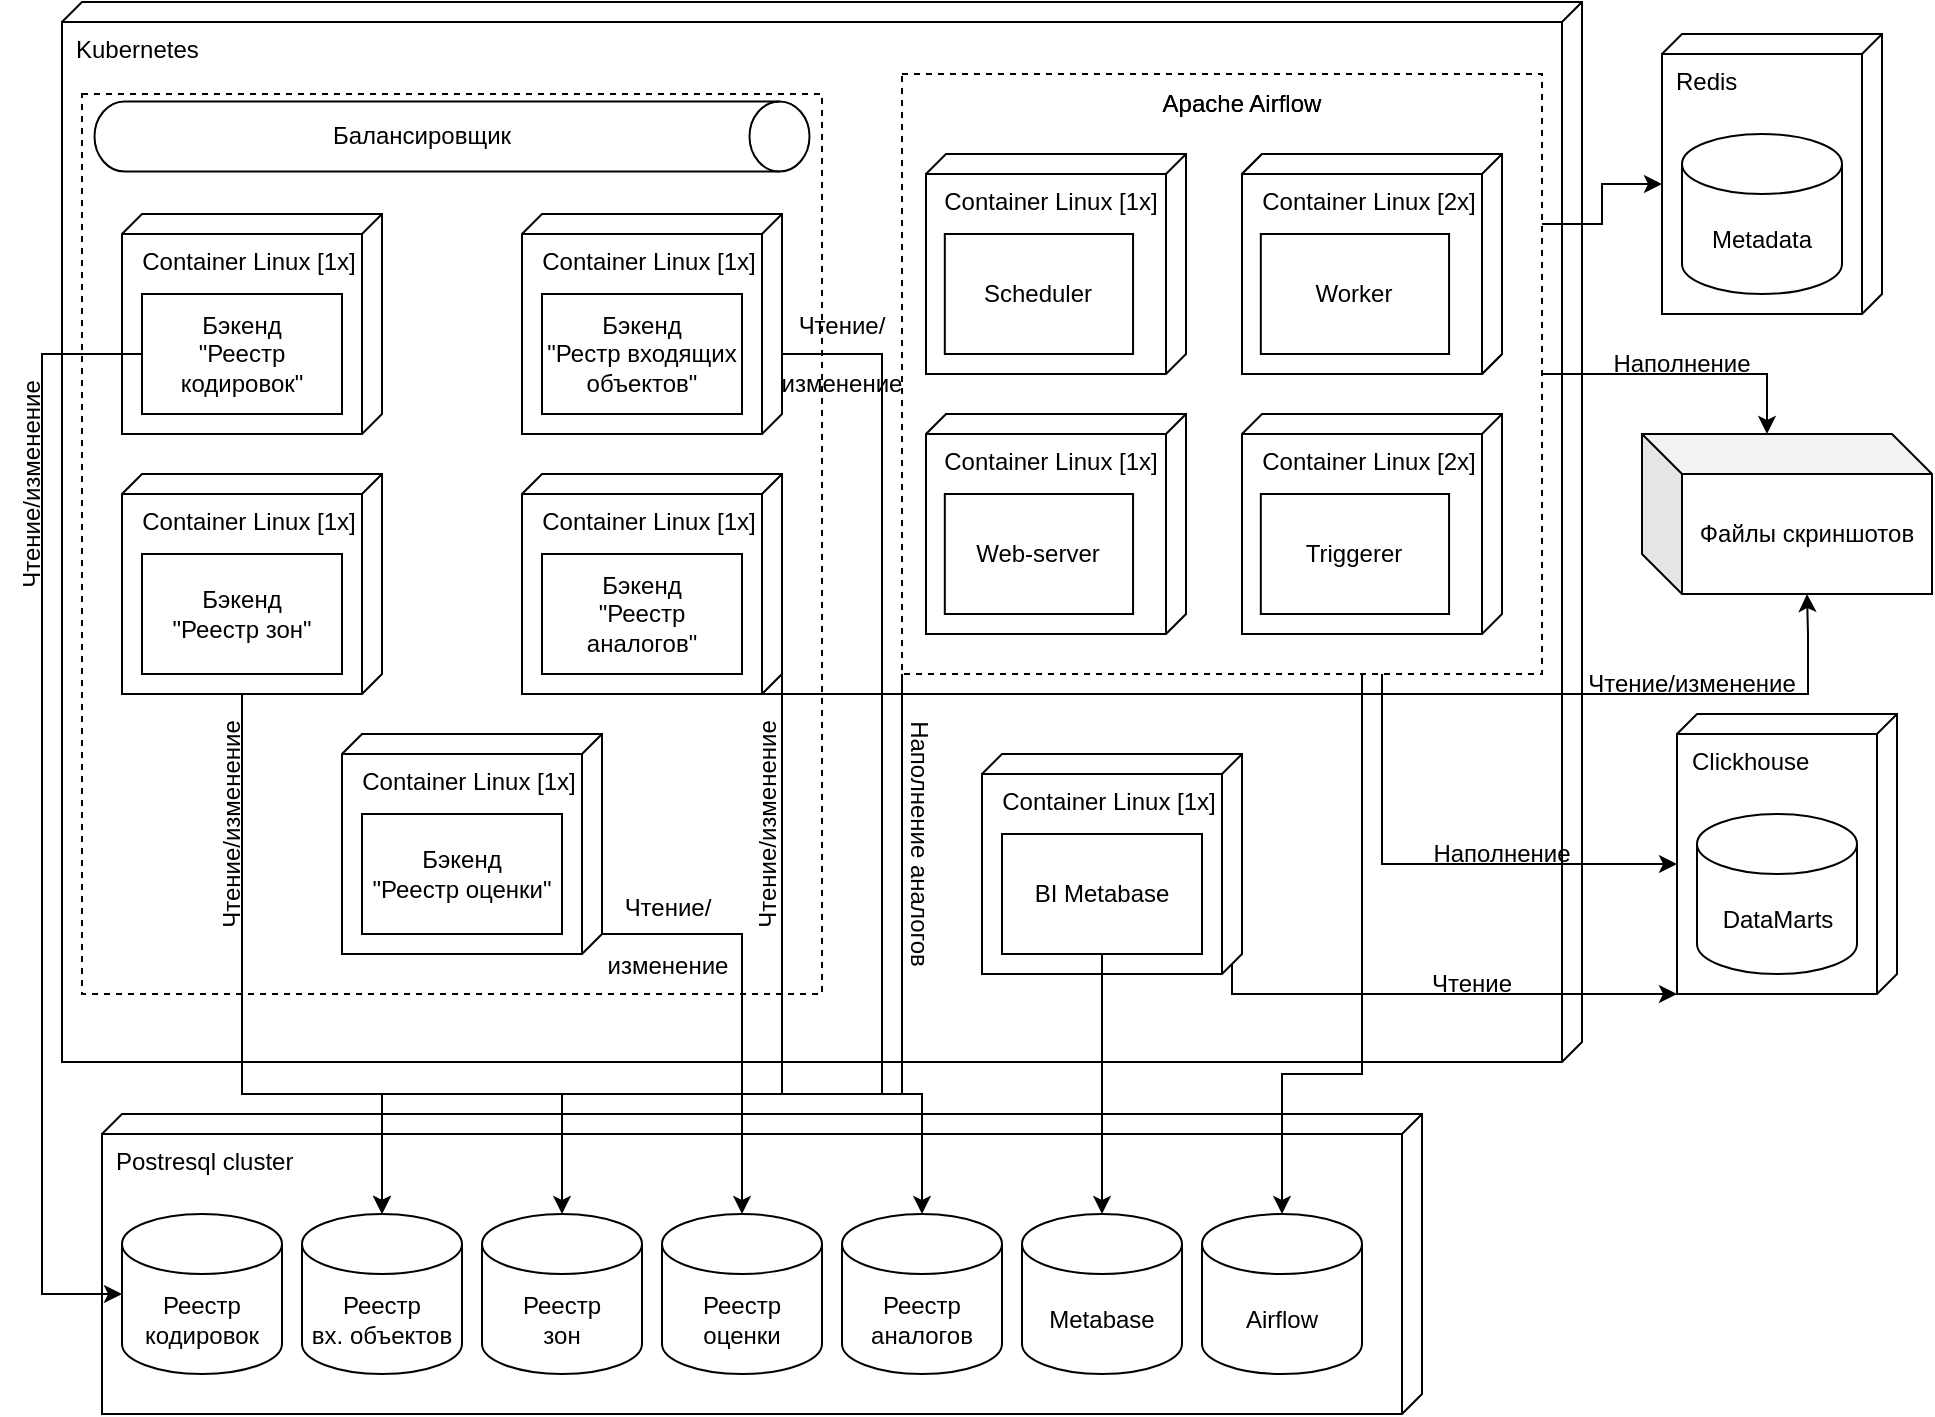 <mxfile version="20.3.0" type="device"><diagram id="c3AYO33X0WcYI1oZqGdG" name="Страница 1"><mxGraphModel dx="1422" dy="865" grid="1" gridSize="10" guides="1" tooltips="1" connect="1" arrows="1" fold="1" page="1" pageScale="1" pageWidth="1169" pageHeight="827" math="0" shadow="0"><root><mxCell id="0"/><mxCell id="1" parent="0"/><mxCell id="Sxrtdmi5HsJNLhl9t4Ch-2" value="Kubernetes" style="verticalAlign=top;align=left;shape=cube;size=10;direction=south;fontStyle=0;html=1;boundedLbl=1;spacingLeft=5;" vertex="1" parent="1"><mxGeometry x="30" y="84" width="760" height="530" as="geometry"/></mxCell><mxCell id="Sxrtdmi5HsJNLhl9t4Ch-120" value="" style="rounded=0;whiteSpace=wrap;html=1;dashed=1;" vertex="1" parent="1"><mxGeometry x="40" y="130" width="370" height="450" as="geometry"/></mxCell><mxCell id="Sxrtdmi5HsJNLhl9t4Ch-45" value="" style="group" vertex="1" connectable="0" parent="1"><mxGeometry x="60" y="190" width="130" height="130" as="geometry"/></mxCell><mxCell id="Sxrtdmi5HsJNLhl9t4Ch-46" value="Container Linux [1x]" style="verticalAlign=top;align=center;shape=cube;size=10;direction=south;html=1;boundedLbl=1;spacingLeft=5;" vertex="1" parent="Sxrtdmi5HsJNLhl9t4Ch-45"><mxGeometry width="130" height="110" relative="1" as="geometry"><mxPoint as="offset"/></mxGeometry></mxCell><mxCell id="Sxrtdmi5HsJNLhl9t4Ch-47" value="Бэкенд&lt;br&gt;&quot;Реестр кодировок&quot;" style="rounded=0;whiteSpace=wrap;html=1;" vertex="1" parent="Sxrtdmi5HsJNLhl9t4Ch-45"><mxGeometry x="10" y="40" width="100" height="60" as="geometry"/></mxCell><mxCell id="Sxrtdmi5HsJNLhl9t4Ch-48" value="" style="group" vertex="1" connectable="0" parent="1"><mxGeometry x="260" y="190" width="130" height="130" as="geometry"/></mxCell><mxCell id="Sxrtdmi5HsJNLhl9t4Ch-49" value="Container Linux [1x]" style="verticalAlign=top;align=center;shape=cube;size=10;direction=south;html=1;boundedLbl=1;spacingLeft=5;" vertex="1" parent="Sxrtdmi5HsJNLhl9t4Ch-48"><mxGeometry width="130" height="110" relative="1" as="geometry"><mxPoint as="offset"/></mxGeometry></mxCell><mxCell id="Sxrtdmi5HsJNLhl9t4Ch-50" value="Бэкенд&lt;br&gt;&quot;Рестр входящих объектов&quot;" style="rounded=0;whiteSpace=wrap;html=1;" vertex="1" parent="Sxrtdmi5HsJNLhl9t4Ch-48"><mxGeometry x="10" y="40" width="100" height="60" as="geometry"/></mxCell><mxCell id="Sxrtdmi5HsJNLhl9t4Ch-51" value="" style="group" vertex="1" connectable="0" parent="1"><mxGeometry x="170" y="450" width="130" height="130" as="geometry"/></mxCell><mxCell id="Sxrtdmi5HsJNLhl9t4Ch-52" value="Container Linux [1x]" style="verticalAlign=top;align=center;shape=cube;size=10;direction=south;html=1;boundedLbl=1;spacingLeft=5;" vertex="1" parent="Sxrtdmi5HsJNLhl9t4Ch-51"><mxGeometry width="130" height="110" relative="1" as="geometry"><mxPoint as="offset"/></mxGeometry></mxCell><mxCell id="Sxrtdmi5HsJNLhl9t4Ch-53" value="Бэкенд&lt;br&gt;&quot;Реестр оценки&quot;" style="rounded=0;whiteSpace=wrap;html=1;" vertex="1" parent="Sxrtdmi5HsJNLhl9t4Ch-51"><mxGeometry x="10" y="40" width="100" height="60" as="geometry"/></mxCell><mxCell id="Sxrtdmi5HsJNLhl9t4Ch-54" value="" style="group" vertex="1" connectable="0" parent="1"><mxGeometry x="60" y="320" width="130" height="130" as="geometry"/></mxCell><mxCell id="Sxrtdmi5HsJNLhl9t4Ch-55" value="Container Linux [1x]" style="verticalAlign=top;align=center;shape=cube;size=10;direction=south;html=1;boundedLbl=1;spacingLeft=5;" vertex="1" parent="Sxrtdmi5HsJNLhl9t4Ch-54"><mxGeometry width="130" height="110" relative="1" as="geometry"><mxPoint as="offset"/></mxGeometry></mxCell><mxCell id="Sxrtdmi5HsJNLhl9t4Ch-56" value="Бэкенд&lt;br&gt;&quot;Реестр зон&quot;" style="rounded=0;whiteSpace=wrap;html=1;" vertex="1" parent="Sxrtdmi5HsJNLhl9t4Ch-54"><mxGeometry x="10" y="40" width="100" height="60" as="geometry"/></mxCell><mxCell id="Sxrtdmi5HsJNLhl9t4Ch-63" value="Postresql cluster" style="verticalAlign=top;align=left;shape=cube;size=10;direction=south;fontStyle=0;html=1;boundedLbl=1;spacingLeft=5;" vertex="1" parent="1"><mxGeometry x="50" y="640" width="660" height="150" as="geometry"/></mxCell><mxCell id="Sxrtdmi5HsJNLhl9t4Ch-64" value="Реестр&lt;br&gt;кодировок" style="shape=cylinder3;whiteSpace=wrap;html=1;boundedLbl=1;backgroundOutline=1;size=15;fontFamily=Helvetica;fontSize=12;fontColor=default;align=center;strokeColor=default;fillColor=default;" vertex="1" parent="Sxrtdmi5HsJNLhl9t4Ch-63"><mxGeometry width="80" height="80" relative="1" as="geometry"><mxPoint x="10" y="50" as="offset"/></mxGeometry></mxCell><mxCell id="Sxrtdmi5HsJNLhl9t4Ch-65" value="Реестр&lt;br&gt;вх. объектов" style="shape=cylinder3;whiteSpace=wrap;html=1;boundedLbl=1;backgroundOutline=1;size=15;fontFamily=Helvetica;fontSize=12;fontColor=default;align=center;strokeColor=default;fillColor=default;" vertex="1" parent="Sxrtdmi5HsJNLhl9t4Ch-63"><mxGeometry width="80" height="80" relative="1" as="geometry"><mxPoint x="100" y="50" as="offset"/></mxGeometry></mxCell><mxCell id="Sxrtdmi5HsJNLhl9t4Ch-66" value="Реестр&lt;br&gt;зон" style="shape=cylinder3;whiteSpace=wrap;html=1;boundedLbl=1;backgroundOutline=1;size=15;fontFamily=Helvetica;fontSize=12;fontColor=default;align=center;strokeColor=default;fillColor=default;" vertex="1" parent="Sxrtdmi5HsJNLhl9t4Ch-63"><mxGeometry width="80" height="80" relative="1" as="geometry"><mxPoint x="190" y="50" as="offset"/></mxGeometry></mxCell><mxCell id="Sxrtdmi5HsJNLhl9t4Ch-67" value="Реестр&lt;br&gt;оценки" style="shape=cylinder3;whiteSpace=wrap;html=1;boundedLbl=1;backgroundOutline=1;size=15;fontFamily=Helvetica;fontSize=12;fontColor=default;align=center;strokeColor=default;fillColor=default;" vertex="1" parent="Sxrtdmi5HsJNLhl9t4Ch-63"><mxGeometry width="80" height="80" relative="1" as="geometry"><mxPoint x="280" y="50" as="offset"/></mxGeometry></mxCell><mxCell id="Sxrtdmi5HsJNLhl9t4Ch-68" value="Реестр&lt;br&gt;аналогов" style="shape=cylinder3;whiteSpace=wrap;html=1;boundedLbl=1;backgroundOutline=1;size=15;fontFamily=Helvetica;fontSize=12;fontColor=default;align=center;strokeColor=default;fillColor=default;" vertex="1" parent="Sxrtdmi5HsJNLhl9t4Ch-63"><mxGeometry width="80" height="80" relative="1" as="geometry"><mxPoint x="370" y="50" as="offset"/></mxGeometry></mxCell><mxCell id="Sxrtdmi5HsJNLhl9t4Ch-115" value="Metabase" style="shape=cylinder3;whiteSpace=wrap;html=1;boundedLbl=1;backgroundOutline=1;size=15;fontFamily=Helvetica;fontSize=12;fontColor=default;align=center;strokeColor=default;fillColor=default;" vertex="1" parent="Sxrtdmi5HsJNLhl9t4Ch-63"><mxGeometry width="80" height="80" relative="1" as="geometry"><mxPoint x="460" y="50" as="offset"/></mxGeometry></mxCell><mxCell id="Sxrtdmi5HsJNLhl9t4Ch-116" value="Airflow" style="shape=cylinder3;whiteSpace=wrap;html=1;boundedLbl=1;backgroundOutline=1;size=15;fontFamily=Helvetica;fontSize=12;fontColor=default;align=center;strokeColor=default;fillColor=default;" vertex="1" parent="Sxrtdmi5HsJNLhl9t4Ch-63"><mxGeometry width="80" height="80" relative="1" as="geometry"><mxPoint x="550" y="50" as="offset"/></mxGeometry></mxCell><mxCell id="Sxrtdmi5HsJNLhl9t4Ch-57" value="" style="group" vertex="1" connectable="0" parent="1"><mxGeometry x="260" y="320" width="130" height="130" as="geometry"/></mxCell><mxCell id="Sxrtdmi5HsJNLhl9t4Ch-58" value="Container Linux [1x]" style="verticalAlign=top;align=center;shape=cube;size=10;direction=south;html=1;boundedLbl=1;spacingLeft=5;" vertex="1" parent="Sxrtdmi5HsJNLhl9t4Ch-57"><mxGeometry width="130" height="110" relative="1" as="geometry"><mxPoint as="offset"/></mxGeometry></mxCell><mxCell id="Sxrtdmi5HsJNLhl9t4Ch-59" value="Бэкенд&lt;br&gt;&quot;Реестр аналогов&quot;" style="rounded=0;whiteSpace=wrap;html=1;" vertex="1" parent="Sxrtdmi5HsJNLhl9t4Ch-57"><mxGeometry x="10" y="40" width="100" height="60" as="geometry"/></mxCell><mxCell id="Sxrtdmi5HsJNLhl9t4Ch-60" value="" style="shape=cylinder3;whiteSpace=wrap;html=1;boundedLbl=1;backgroundOutline=1;size=15;rotation=90;" vertex="1" parent="1"><mxGeometry x="207.5" y="-27.5" width="35" height="357.5" as="geometry"/></mxCell><mxCell id="Sxrtdmi5HsJNLhl9t4Ch-69" value="Файлы скриншотов" style="shape=cube;whiteSpace=wrap;html=1;boundedLbl=1;backgroundOutline=1;darkOpacity=0.05;darkOpacity2=0.1;" vertex="1" parent="1"><mxGeometry x="820" y="300" width="145" height="80" as="geometry"/></mxCell><mxCell id="Sxrtdmi5HsJNLhl9t4Ch-104" value="" style="group" vertex="1" connectable="0" parent="1"><mxGeometry x="450" y="120" width="320" height="300" as="geometry"/></mxCell><mxCell id="Sxrtdmi5HsJNLhl9t4Ch-86" value="" style="rounded=0;whiteSpace=wrap;html=1;dashed=1;" vertex="1" parent="Sxrtdmi5HsJNLhl9t4Ch-104"><mxGeometry width="320" height="300" as="geometry"/></mxCell><mxCell id="Sxrtdmi5HsJNLhl9t4Ch-83" value="" style="group" vertex="1" connectable="0" parent="Sxrtdmi5HsJNLhl9t4Ch-104"><mxGeometry x="170" y="170" width="122.353" height="130" as="geometry"/></mxCell><mxCell id="Sxrtdmi5HsJNLhl9t4Ch-84" value="Container Linux [2x]" style="verticalAlign=top;align=center;shape=cube;size=10;direction=south;html=1;boundedLbl=1;spacingLeft=5;" vertex="1" parent="Sxrtdmi5HsJNLhl9t4Ch-83"><mxGeometry width="130" height="110" relative="1" as="geometry"><mxPoint as="offset"/></mxGeometry></mxCell><mxCell id="Sxrtdmi5HsJNLhl9t4Ch-85" value="Triggerer" style="rounded=0;whiteSpace=wrap;html=1;" vertex="1" parent="Sxrtdmi5HsJNLhl9t4Ch-83"><mxGeometry x="9.412" y="40" width="94.118" height="60" as="geometry"/></mxCell><mxCell id="Sxrtdmi5HsJNLhl9t4Ch-89" value="" style="group" vertex="1" connectable="0" parent="Sxrtdmi5HsJNLhl9t4Ch-83"><mxGeometry y="-130" width="122.353" height="130" as="geometry"/></mxCell><mxCell id="Sxrtdmi5HsJNLhl9t4Ch-90" value="Container Linux [2x]" style="verticalAlign=top;align=center;shape=cube;size=10;direction=south;html=1;boundedLbl=1;spacingLeft=5;" vertex="1" parent="Sxrtdmi5HsJNLhl9t4Ch-89"><mxGeometry width="130" height="110" relative="1" as="geometry"><mxPoint as="offset"/></mxGeometry></mxCell><mxCell id="Sxrtdmi5HsJNLhl9t4Ch-91" value="Worker" style="rounded=0;whiteSpace=wrap;html=1;" vertex="1" parent="Sxrtdmi5HsJNLhl9t4Ch-89"><mxGeometry x="9.412" y="40" width="94.118" height="60" as="geometry"/></mxCell><mxCell id="Sxrtdmi5HsJNLhl9t4Ch-92" value="Apache Airflow" style="text;html=1;strokeColor=none;fillColor=none;align=center;verticalAlign=middle;whiteSpace=wrap;rounded=0;dashed=1;" vertex="1" parent="Sxrtdmi5HsJNLhl9t4Ch-89"><mxGeometry x="-47.059" y="-40" width="94.118" height="30" as="geometry"/></mxCell><mxCell id="Sxrtdmi5HsJNLhl9t4Ch-93" value="" style="group" vertex="1" connectable="0" parent="Sxrtdmi5HsJNLhl9t4Ch-104"><mxGeometry x="170" y="40" width="122.353" height="130" as="geometry"/></mxCell><mxCell id="Sxrtdmi5HsJNLhl9t4Ch-94" value="Container Linux [2x]" style="verticalAlign=top;align=center;shape=cube;size=10;direction=south;html=1;boundedLbl=1;spacingLeft=5;" vertex="1" parent="Sxrtdmi5HsJNLhl9t4Ch-93"><mxGeometry width="130" height="110" relative="1" as="geometry"><mxPoint as="offset"/></mxGeometry></mxCell><mxCell id="Sxrtdmi5HsJNLhl9t4Ch-95" value="Worker" style="rounded=0;whiteSpace=wrap;html=1;" vertex="1" parent="Sxrtdmi5HsJNLhl9t4Ch-93"><mxGeometry x="9.412" y="40" width="94.118" height="60" as="geometry"/></mxCell><mxCell id="Sxrtdmi5HsJNLhl9t4Ch-96" value="Apache Airflow" style="text;html=1;strokeColor=none;fillColor=none;align=center;verticalAlign=middle;whiteSpace=wrap;rounded=0;dashed=1;" vertex="1" parent="Sxrtdmi5HsJNLhl9t4Ch-93"><mxGeometry x="-47.059" y="-40" width="94.118" height="30" as="geometry"/></mxCell><mxCell id="Sxrtdmi5HsJNLhl9t4Ch-97" value="" style="group" vertex="1" connectable="0" parent="Sxrtdmi5HsJNLhl9t4Ch-104"><mxGeometry x="11.999" y="170" width="122.353" height="130" as="geometry"/></mxCell><mxCell id="Sxrtdmi5HsJNLhl9t4Ch-98" value="Container Linux [1x]" style="verticalAlign=top;align=center;shape=cube;size=10;direction=south;html=1;boundedLbl=1;spacingLeft=5;" vertex="1" parent="Sxrtdmi5HsJNLhl9t4Ch-97"><mxGeometry width="130" height="110" relative="1" as="geometry"><mxPoint as="offset"/></mxGeometry></mxCell><mxCell id="Sxrtdmi5HsJNLhl9t4Ch-99" value="Web-server" style="rounded=0;whiteSpace=wrap;html=1;" vertex="1" parent="Sxrtdmi5HsJNLhl9t4Ch-97"><mxGeometry x="9.412" y="40" width="94.118" height="60" as="geometry"/></mxCell><mxCell id="Sxrtdmi5HsJNLhl9t4Ch-100" value="" style="group" vertex="1" connectable="0" parent="Sxrtdmi5HsJNLhl9t4Ch-104"><mxGeometry x="11.999" y="40" width="122.353" height="130" as="geometry"/></mxCell><mxCell id="Sxrtdmi5HsJNLhl9t4Ch-101" value="Container Linux [1x]" style="verticalAlign=top;align=center;shape=cube;size=10;direction=south;html=1;boundedLbl=1;spacingLeft=5;" vertex="1" parent="Sxrtdmi5HsJNLhl9t4Ch-100"><mxGeometry width="130" height="110" relative="1" as="geometry"><mxPoint as="offset"/></mxGeometry></mxCell><mxCell id="Sxrtdmi5HsJNLhl9t4Ch-102" value="Scheduler" style="rounded=0;whiteSpace=wrap;html=1;" vertex="1" parent="Sxrtdmi5HsJNLhl9t4Ch-100"><mxGeometry x="9.412" y="40" width="94.118" height="60" as="geometry"/></mxCell><mxCell id="Sxrtdmi5HsJNLhl9t4Ch-106" value="Redis" style="verticalAlign=top;align=left;shape=cube;size=10;direction=south;fontStyle=0;html=1;boundedLbl=1;spacingLeft=5;" vertex="1" parent="1"><mxGeometry x="830" y="100" width="110" height="140" as="geometry"/></mxCell><mxCell id="Sxrtdmi5HsJNLhl9t4Ch-107" value="Metadata" style="shape=cylinder3;whiteSpace=wrap;html=1;boundedLbl=1;backgroundOutline=1;size=15;fontFamily=Helvetica;fontSize=12;fontColor=default;align=center;strokeColor=default;fillColor=default;" vertex="1" parent="Sxrtdmi5HsJNLhl9t4Ch-106"><mxGeometry width="80" height="80" relative="1" as="geometry"><mxPoint x="10" y="50" as="offset"/></mxGeometry></mxCell><mxCell id="Sxrtdmi5HsJNLhl9t4Ch-117" value="Clickhouse" style="verticalAlign=top;align=left;shape=cube;size=10;direction=south;fontStyle=0;html=1;boundedLbl=1;spacingLeft=5;" vertex="1" parent="1"><mxGeometry x="837.5" y="440" width="110" height="140" as="geometry"/></mxCell><mxCell id="Sxrtdmi5HsJNLhl9t4Ch-118" value="DataMarts" style="shape=cylinder3;whiteSpace=wrap;html=1;boundedLbl=1;backgroundOutline=1;size=15;fontFamily=Helvetica;fontSize=12;fontColor=default;align=center;strokeColor=default;fillColor=default;" vertex="1" parent="Sxrtdmi5HsJNLhl9t4Ch-117"><mxGeometry width="80" height="80" relative="1" as="geometry"><mxPoint x="10" y="50" as="offset"/></mxGeometry></mxCell><mxCell id="Sxrtdmi5HsJNLhl9t4Ch-112" value="" style="group" vertex="1" connectable="0" parent="1"><mxGeometry x="490" y="460" width="130" height="130" as="geometry"/></mxCell><mxCell id="Sxrtdmi5HsJNLhl9t4Ch-113" value="Container Linux [1x]" style="verticalAlign=top;align=center;shape=cube;size=10;direction=south;html=1;boundedLbl=1;spacingLeft=5;" vertex="1" parent="Sxrtdmi5HsJNLhl9t4Ch-112"><mxGeometry width="130" height="110" relative="1" as="geometry"><mxPoint as="offset"/></mxGeometry></mxCell><mxCell id="Sxrtdmi5HsJNLhl9t4Ch-114" value="BI Metabase" style="rounded=0;whiteSpace=wrap;html=1;" vertex="1" parent="Sxrtdmi5HsJNLhl9t4Ch-112"><mxGeometry x="10" y="40" width="100" height="60" as="geometry"/></mxCell><mxCell id="Sxrtdmi5HsJNLhl9t4Ch-123" style="edgeStyle=orthogonalEdgeStyle;rounded=0;orthogonalLoop=1;jettySize=auto;html=1;entryX=1;entryY=1;entryDx=0;entryDy=0;entryPerimeter=0;exitX=0;exitY=0;exitDx=105;exitDy=5;exitPerimeter=0;" edge="1" parent="Sxrtdmi5HsJNLhl9t4Ch-112" source="Sxrtdmi5HsJNLhl9t4Ch-113" target="Sxrtdmi5HsJNLhl9t4Ch-117"><mxGeometry relative="1" as="geometry"><Array as="points"><mxPoint x="125" y="120"/></Array></mxGeometry></mxCell><mxCell id="Sxrtdmi5HsJNLhl9t4Ch-122" style="edgeStyle=orthogonalEdgeStyle;rounded=0;orthogonalLoop=1;jettySize=auto;html=1;entryX=0.5;entryY=0;entryDx=0;entryDy=0;entryPerimeter=0;" edge="1" parent="1" source="Sxrtdmi5HsJNLhl9t4Ch-86" target="Sxrtdmi5HsJNLhl9t4Ch-116"><mxGeometry relative="1" as="geometry"><Array as="points"><mxPoint x="680" y="620"/><mxPoint x="640" y="620"/></Array></mxGeometry></mxCell><mxCell id="Sxrtdmi5HsJNLhl9t4Ch-119" value="Балансировщик" style="text;html=1;strokeColor=none;fillColor=none;align=center;verticalAlign=middle;whiteSpace=wrap;rounded=0;dashed=1;" vertex="1" parent="1"><mxGeometry x="180" y="136.25" width="60" height="30" as="geometry"/></mxCell><mxCell id="Sxrtdmi5HsJNLhl9t4Ch-121" style="edgeStyle=orthogonalEdgeStyle;rounded=0;orthogonalLoop=1;jettySize=auto;html=1;entryX=0.5;entryY=0;entryDx=0;entryDy=0;entryPerimeter=0;" edge="1" parent="1" source="Sxrtdmi5HsJNLhl9t4Ch-114" target="Sxrtdmi5HsJNLhl9t4Ch-115"><mxGeometry relative="1" as="geometry"/></mxCell><mxCell id="Sxrtdmi5HsJNLhl9t4Ch-124" style="edgeStyle=orthogonalEdgeStyle;rounded=0;orthogonalLoop=1;jettySize=auto;html=1;entryX=0;entryY=0;entryDx=75;entryDy=110;entryPerimeter=0;exitX=1;exitY=0.25;exitDx=0;exitDy=0;" edge="1" parent="1" source="Sxrtdmi5HsJNLhl9t4Ch-86" target="Sxrtdmi5HsJNLhl9t4Ch-106"><mxGeometry relative="1" as="geometry"/></mxCell><mxCell id="Sxrtdmi5HsJNLhl9t4Ch-125" style="edgeStyle=orthogonalEdgeStyle;rounded=0;orthogonalLoop=1;jettySize=auto;html=1;exitX=0;exitY=0;exitDx=110;exitDy=70;exitPerimeter=0;entryX=0;entryY=0;entryDx=82.5;entryDy=80;entryPerimeter=0;" edge="1" parent="1" source="Sxrtdmi5HsJNLhl9t4Ch-58" target="Sxrtdmi5HsJNLhl9t4Ch-69"><mxGeometry relative="1" as="geometry"><mxPoint x="930" y="400" as="targetPoint"/><Array as="points"><mxPoint x="903" y="430"/><mxPoint x="903" y="400"/></Array></mxGeometry></mxCell><mxCell id="Sxrtdmi5HsJNLhl9t4Ch-126" style="edgeStyle=orthogonalEdgeStyle;rounded=0;orthogonalLoop=1;jettySize=auto;html=1;entryX=0;entryY=0;entryDx=62.5;entryDy=0;entryPerimeter=0;" edge="1" parent="1" source="Sxrtdmi5HsJNLhl9t4Ch-86" target="Sxrtdmi5HsJNLhl9t4Ch-69"><mxGeometry relative="1" as="geometry"/></mxCell><mxCell id="Sxrtdmi5HsJNLhl9t4Ch-127" style="edgeStyle=orthogonalEdgeStyle;rounded=0;orthogonalLoop=1;jettySize=auto;html=1;entryX=0.5;entryY=0;entryDx=0;entryDy=0;entryPerimeter=0;exitX=0;exitY=0;exitDx=0;exitDy=0;" edge="1" parent="1" source="Sxrtdmi5HsJNLhl9t4Ch-132" target="Sxrtdmi5HsJNLhl9t4Ch-65"><mxGeometry relative="1" as="geometry"><Array as="points"><mxPoint x="390" y="260"/><mxPoint x="440" y="260"/><mxPoint x="440" y="630"/><mxPoint x="190" y="630"/></Array></mxGeometry></mxCell><mxCell id="Sxrtdmi5HsJNLhl9t4Ch-128" value="" style="endArrow=classic;html=1;rounded=0;exitX=0;exitY=1;exitDx=0;exitDy=0;" edge="1" parent="1" source="Sxrtdmi5HsJNLhl9t4Ch-86"><mxGeometry width="50" height="50" relative="1" as="geometry"><mxPoint x="1090" y="430" as="sourcePoint"/><mxPoint x="190" y="690" as="targetPoint"/><Array as="points"><mxPoint x="450" y="630"/><mxPoint x="190" y="630"/></Array></mxGeometry></mxCell><mxCell id="Sxrtdmi5HsJNLhl9t4Ch-130" value="Наполнение аналогов" style="text;html=1;strokeColor=none;fillColor=none;align=center;verticalAlign=middle;whiteSpace=wrap;rounded=0;dashed=1;rotation=90;" vertex="1" parent="1"><mxGeometry x="393.5" y="489.5" width="131" height="30" as="geometry"/></mxCell><mxCell id="Sxrtdmi5HsJNLhl9t4Ch-131" value="Наполнение" style="text;html=1;strokeColor=none;fillColor=none;align=center;verticalAlign=middle;whiteSpace=wrap;rounded=0;dashed=1;rotation=0;" vertex="1" parent="1"><mxGeometry x="810" y="250" width="60" height="30" as="geometry"/></mxCell><mxCell id="Sxrtdmi5HsJNLhl9t4Ch-132" value="Чтение/&lt;br&gt;&lt;br&gt;изменение" style="text;html=1;strokeColor=none;fillColor=none;align=center;verticalAlign=middle;whiteSpace=wrap;rounded=0;dashed=1;" vertex="1" parent="1"><mxGeometry x="390" y="260" width="60" as="geometry"/></mxCell><mxCell id="Sxrtdmi5HsJNLhl9t4Ch-135" value="Чтение/изменение" style="text;html=1;strokeColor=none;fillColor=none;align=center;verticalAlign=middle;whiteSpace=wrap;rounded=0;dashed=1;" vertex="1" parent="1"><mxGeometry x="770" y="410" width="150" height="30" as="geometry"/></mxCell><mxCell id="Sxrtdmi5HsJNLhl9t4Ch-137" value="" style="endArrow=classic;html=1;rounded=0;entryX=0.5;entryY=0;entryDx=0;entryDy=0;entryPerimeter=0;exitX=0;exitY=0;exitDx=100;exitDy=0;exitPerimeter=0;" edge="1" parent="1" source="Sxrtdmi5HsJNLhl9t4Ch-52" target="Sxrtdmi5HsJNLhl9t4Ch-67"><mxGeometry width="50" height="50" relative="1" as="geometry"><mxPoint x="920" y="740" as="sourcePoint"/><mxPoint x="970" y="690" as="targetPoint"/><Array as="points"><mxPoint x="370" y="550"/></Array></mxGeometry></mxCell><mxCell id="Sxrtdmi5HsJNLhl9t4Ch-138" value="Чтение/&lt;br&gt;&lt;br&gt;изменение" style="text;html=1;strokeColor=none;fillColor=none;align=center;verticalAlign=middle;whiteSpace=wrap;rounded=0;dashed=1;" vertex="1" parent="1"><mxGeometry x="303" y="548" width="60" height="5" as="geometry"/></mxCell><mxCell id="Sxrtdmi5HsJNLhl9t4Ch-139" style="edgeStyle=orthogonalEdgeStyle;rounded=0;orthogonalLoop=1;jettySize=auto;html=1;entryX=0;entryY=0.5;entryDx=0;entryDy=0;entryPerimeter=0;" edge="1" parent="1" source="Sxrtdmi5HsJNLhl9t4Ch-47" target="Sxrtdmi5HsJNLhl9t4Ch-64"><mxGeometry relative="1" as="geometry"><Array as="points"><mxPoint x="20" y="260"/><mxPoint x="20" y="730"/></Array></mxGeometry></mxCell><mxCell id="Sxrtdmi5HsJNLhl9t4Ch-140" value="Чтение/изменение" style="text;html=1;strokeColor=none;fillColor=none;align=center;verticalAlign=middle;whiteSpace=wrap;rounded=0;dashed=1;rotation=-90;" vertex="1" parent="1"><mxGeometry x="-60" y="310" width="150" height="30" as="geometry"/></mxCell><mxCell id="Sxrtdmi5HsJNLhl9t4Ch-141" value="" style="endArrow=classic;html=1;rounded=0;exitX=0;exitY=0;exitDx=50;exitDy=0;exitPerimeter=0;entryX=0.5;entryY=0;entryDx=0;entryDy=0;entryPerimeter=0;" edge="1" parent="1" source="Sxrtdmi5HsJNLhl9t4Ch-58" target="Sxrtdmi5HsJNLhl9t4Ch-68"><mxGeometry width="50" height="50" relative="1" as="geometry"><mxPoint x="940" y="730" as="sourcePoint"/><mxPoint x="990" y="680" as="targetPoint"/><Array as="points"><mxPoint x="390" y="630"/><mxPoint x="460" y="630"/></Array></mxGeometry></mxCell><mxCell id="Sxrtdmi5HsJNLhl9t4Ch-144" value="Чтение/изменение" style="text;html=1;strokeColor=none;fillColor=none;align=center;verticalAlign=middle;whiteSpace=wrap;rounded=0;dashed=1;rotation=-90;" vertex="1" parent="1"><mxGeometry x="323" y="480" width="120" height="30" as="geometry"/></mxCell><mxCell id="Sxrtdmi5HsJNLhl9t4Ch-147" value="" style="endArrow=classic;html=1;rounded=0;exitX=0;exitY=0;exitDx=110;exitDy=70;exitPerimeter=0;entryX=0.5;entryY=0;entryDx=0;entryDy=0;entryPerimeter=0;" edge="1" parent="1" source="Sxrtdmi5HsJNLhl9t4Ch-55" target="Sxrtdmi5HsJNLhl9t4Ch-66"><mxGeometry width="50" height="50" relative="1" as="geometry"><mxPoint x="850" y="800" as="sourcePoint"/><mxPoint x="900" y="750" as="targetPoint"/><Array as="points"><mxPoint x="120" y="630"/><mxPoint x="280" y="630"/></Array></mxGeometry></mxCell><mxCell id="Sxrtdmi5HsJNLhl9t4Ch-148" value="Чтение/изменение" style="text;html=1;strokeColor=none;fillColor=none;align=center;verticalAlign=middle;whiteSpace=wrap;rounded=0;dashed=1;rotation=-90;" vertex="1" parent="1"><mxGeometry x="60" y="480" width="110" height="30" as="geometry"/></mxCell><mxCell id="Sxrtdmi5HsJNLhl9t4Ch-151" value="Чтение" style="text;html=1;strokeColor=none;fillColor=none;align=center;verticalAlign=middle;whiteSpace=wrap;rounded=0;dashed=1;" vertex="1" parent="1"><mxGeometry x="710" y="560" width="50" height="30" as="geometry"/></mxCell><mxCell id="Sxrtdmi5HsJNLhl9t4Ch-152" value="" style="endArrow=classic;html=1;rounded=0;exitX=0.75;exitY=1;exitDx=0;exitDy=0;entryX=0;entryY=0;entryDx=75;entryDy=110;entryPerimeter=0;" edge="1" parent="1" source="Sxrtdmi5HsJNLhl9t4Ch-86" target="Sxrtdmi5HsJNLhl9t4Ch-117"><mxGeometry width="50" height="50" relative="1" as="geometry"><mxPoint x="840" y="710" as="sourcePoint"/><mxPoint x="830" y="520" as="targetPoint"/><Array as="points"><mxPoint x="690" y="515"/></Array></mxGeometry></mxCell><mxCell id="Sxrtdmi5HsJNLhl9t4Ch-154" value="Наполнение" style="text;html=1;strokeColor=none;fillColor=none;align=center;verticalAlign=middle;whiteSpace=wrap;rounded=0;dashed=1;rotation=0;" vertex="1" parent="1"><mxGeometry x="720" y="495" width="60" height="30" as="geometry"/></mxCell></root></mxGraphModel></diagram></mxfile>